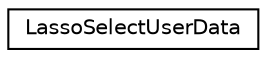digraph G
{
  edge [fontname="Helvetica",fontsize="10",labelfontname="Helvetica",labelfontsize="10"];
  node [fontname="Helvetica",fontsize="10",shape=record];
  rankdir=LR;
  Node1 [label="LassoSelectUserData",height=0.2,width=0.4,color="black", fillcolor="white", style="filled",URL="$d0/d11/structLassoSelectUserData.html"];
}
